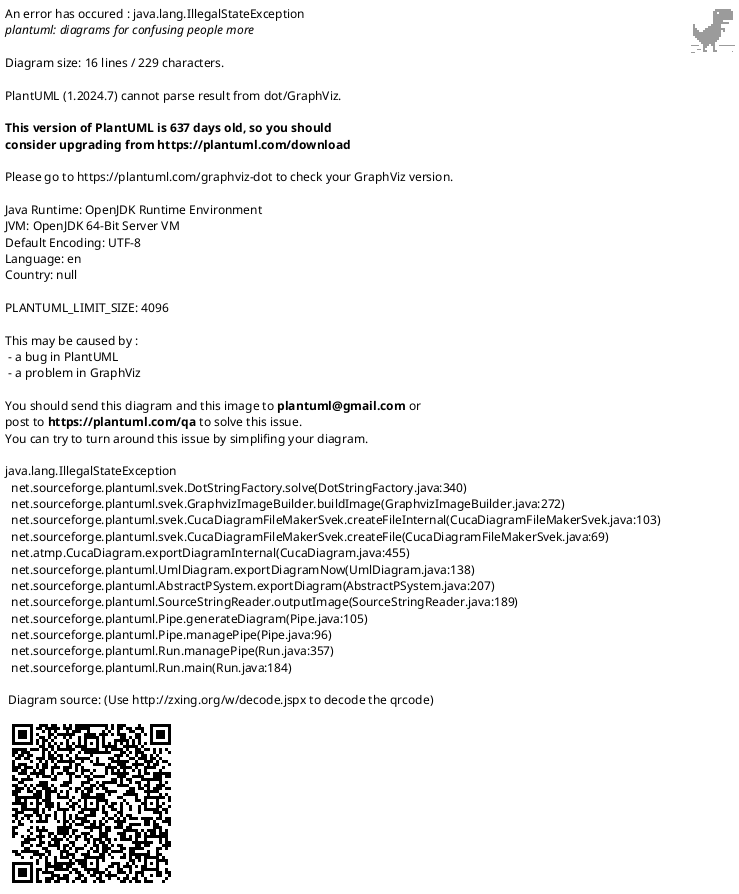 @startuml

rectangle Component
rectangle Literate
rectangle Subject
rectangle Class
rectangle Attribute
rectangle a

Literate -u->  a
Subject -u-> a
Class -u-> a
Attribute -u-> a
a -u-> Component
skinparam linetype ortho
@enduml